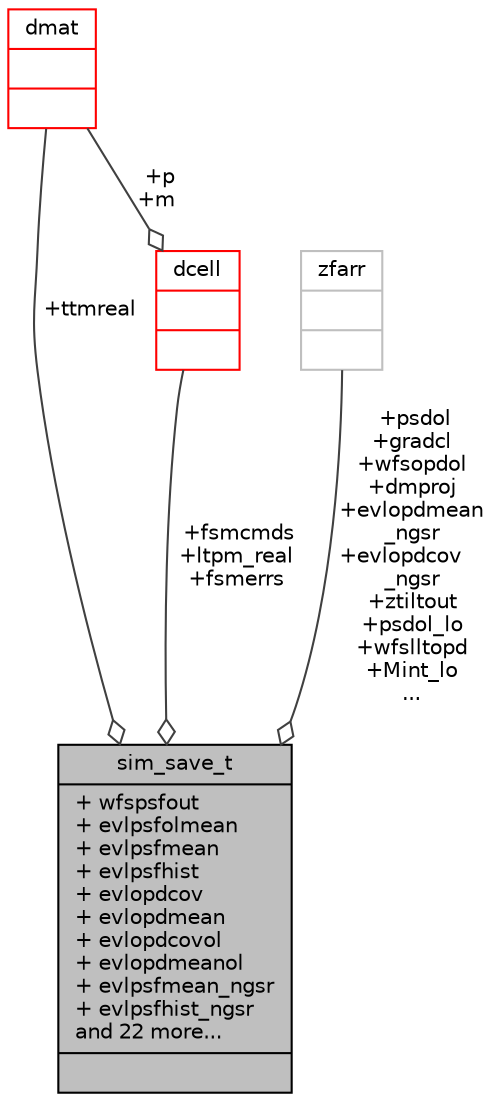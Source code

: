 digraph "sim_save_t"
{
 // INTERACTIVE_SVG=YES
  bgcolor="transparent";
  edge [fontname="Helvetica",fontsize="10",labelfontname="Helvetica",labelfontsize="10"];
  node [fontname="Helvetica",fontsize="10",shape=record];
  Node312 [label="{sim_save_t\n|+ wfspsfout\l+ evlpsfolmean\l+ evlpsfmean\l+ evlpsfhist\l+ evlopdcov\l+ evlopdmean\l+ evlopdcovol\l+ evlopdmeanol\l+ evlpsfmean_ngsr\l+ evlpsfhist_ngsr\land 22 more...\l|}",height=0.2,width=0.4,color="black", fillcolor="grey75", style="filled", fontcolor="black"];
  Node313 -> Node312 [color="grey25",fontsize="10",style="solid",label=" +fsmcmds\n+ltpm_real\n+fsmerrs" ,arrowhead="odiamond",fontname="Helvetica"];
  Node313 [label="{dcell\n||}",height=0.2,width=0.4,color="red",URL="$type_8h.html#structdcell"];
  Node321 -> Node313 [color="grey25",fontsize="10",style="solid",label=" +p\n+m" ,arrowhead="odiamond",fontname="Helvetica"];
  Node321 [label="{dmat\n||}",height=0.2,width=0.4,color="red",URL="$type_8h.html#structdmat"];
  Node321 -> Node312 [color="grey25",fontsize="10",style="solid",label=" +ttmreal" ,arrowhead="odiamond",fontname="Helvetica"];
  Node327 -> Node312 [color="grey25",fontsize="10",style="solid",label=" +psdol\n+gradcl\n+wfsopdol\n+dmproj\n+evlopdmean\l_ngsr\n+evlopdcov\l_ngsr\n+ztiltout\n+psdol_lo\n+wfslltopd\n+Mint_lo\n..." ,arrowhead="odiamond",fontname="Helvetica"];
  Node327 [label="{zfarr\n||}",height=0.2,width=0.4,color="grey75"];
}
